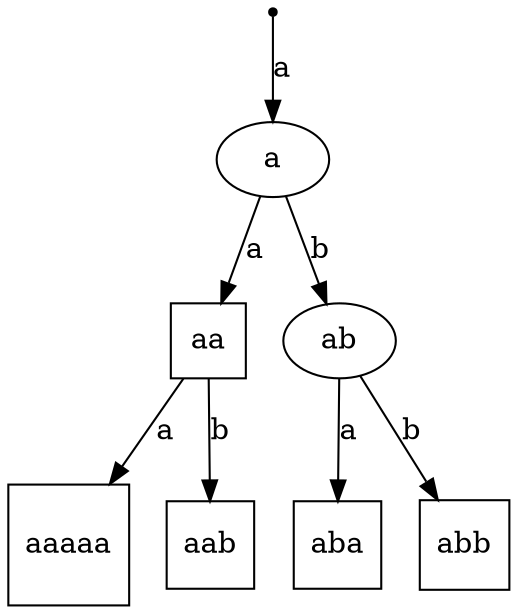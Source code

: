 digraph nameOfGraph { start [shape=point]; aaaaa, aab, aba, abb, aa [shape=square]; start-> a[label=a]; a -> aa[label=a]; a -> ab[label=b]; aa -> aaaaa[label=a]; aa -> aab[label=b]; ab -> aba[label=a]; ab -> abb[label=b]; }
